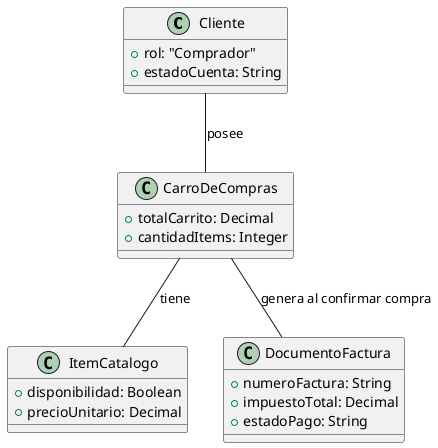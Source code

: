 @startuml

class Cliente {
    + rol: "Comprador"
    + estadoCuenta: String
}


class ItemCatalogo {
    + disponibilidad: Boolean
    + precioUnitario: Decimal
}


class CarroDeCompras  {
    + totalCarrito: Decimal
    + cantidadItems: Integer
}

class DocumentoFactura  {
    + numeroFactura: String
    + impuestoTotal: Decimal
    + estadoPago: String
}


Cliente -- CarroDeCompras : "posee"
CarroDeCompras -- ItemCatalogo : "tiene"
CarroDeCompras -- DocumentoFactura : "genera al confirmar compra"

@enduml
